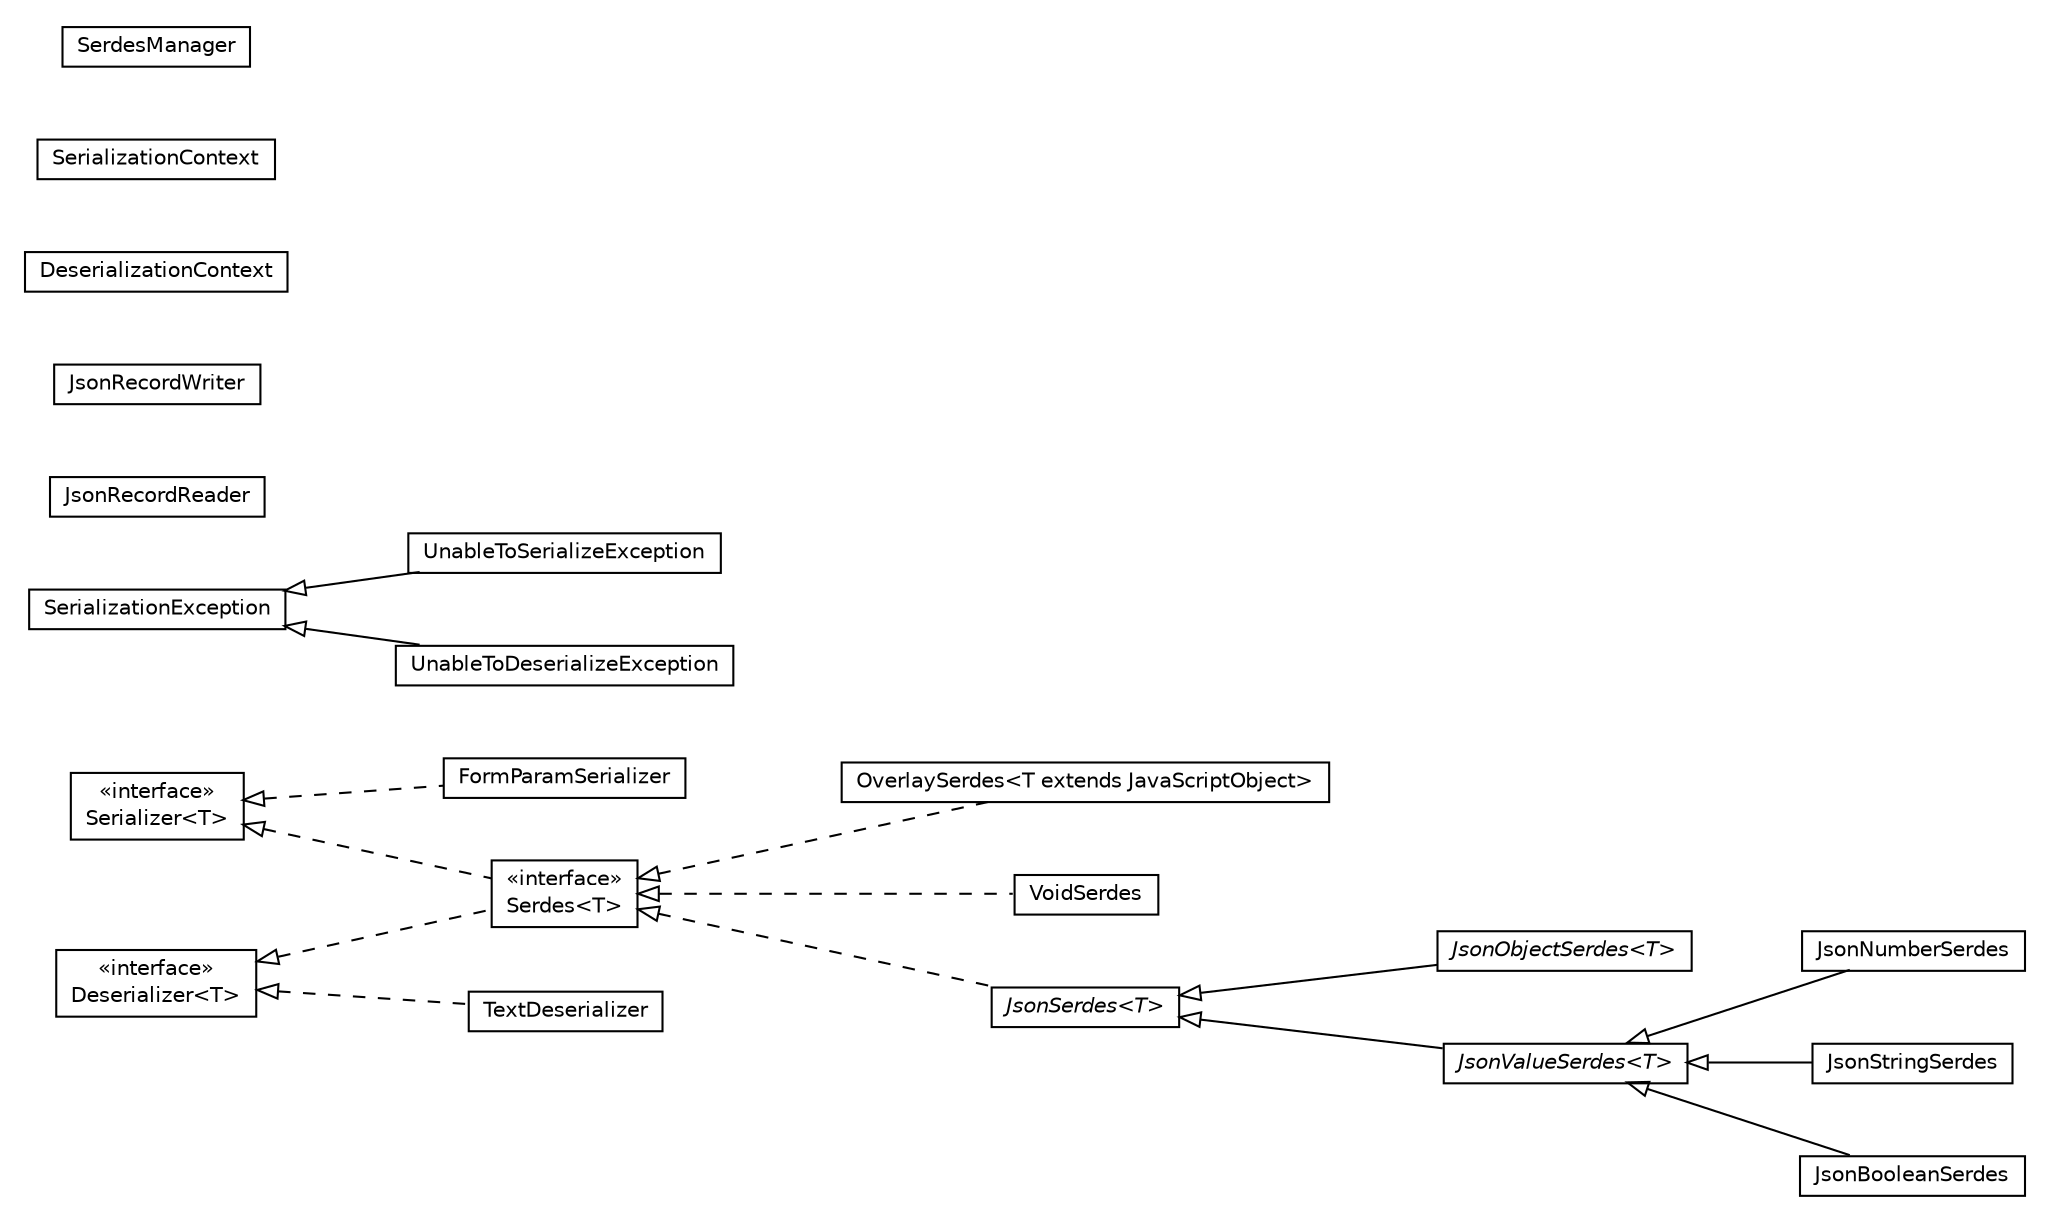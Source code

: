 #!/usr/local/bin/dot
#
# Class diagram 
# Generated by UMLGraph version R5_6-24-gf6e263 (http://www.umlgraph.org/)
#

digraph G {
	edge [fontname="Helvetica",fontsize=10,labelfontname="Helvetica",labelfontsize=10];
	node [fontname="Helvetica",fontsize=10,shape=plaintext];
	nodesep=0.25;
	ranksep=0.5;
	rankdir=LR;
	// org.turbogwt.core.http.client.serialization.FormParamSerializer
	c109 [label=<<table title="org.turbogwt.core.http.client.serialization.FormParamSerializer" border="0" cellborder="1" cellspacing="0" cellpadding="2" port="p" href="./FormParamSerializer.html">
		<tr><td><table border="0" cellspacing="0" cellpadding="1">
<tr><td align="center" balign="center"> FormParamSerializer </td></tr>
		</table></td></tr>
		</table>>, URL="./FormParamSerializer.html", fontname="Helvetica", fontcolor="black", fontsize=10.0];
	// org.turbogwt.core.http.client.serialization.UnableToSerializeException
	c110 [label=<<table title="org.turbogwt.core.http.client.serialization.UnableToSerializeException" border="0" cellborder="1" cellspacing="0" cellpadding="2" port="p" href="./UnableToSerializeException.html">
		<tr><td><table border="0" cellspacing="0" cellpadding="1">
<tr><td align="center" balign="center"> UnableToSerializeException </td></tr>
		</table></td></tr>
		</table>>, URL="./UnableToSerializeException.html", fontname="Helvetica", fontcolor="black", fontsize=10.0];
	// org.turbogwt.core.http.client.serialization.JsonNumberSerdes
	c111 [label=<<table title="org.turbogwt.core.http.client.serialization.JsonNumberSerdes" border="0" cellborder="1" cellspacing="0" cellpadding="2" port="p" href="./JsonNumberSerdes.html">
		<tr><td><table border="0" cellspacing="0" cellpadding="1">
<tr><td align="center" balign="center"> JsonNumberSerdes </td></tr>
		</table></td></tr>
		</table>>, URL="./JsonNumberSerdes.html", fontname="Helvetica", fontcolor="black", fontsize=10.0];
	// org.turbogwt.core.http.client.serialization.JsonRecordReader
	c112 [label=<<table title="org.turbogwt.core.http.client.serialization.JsonRecordReader" border="0" cellborder="1" cellspacing="0" cellpadding="2" port="p" href="./JsonRecordReader.html">
		<tr><td><table border="0" cellspacing="0" cellpadding="1">
<tr><td align="center" balign="center"> JsonRecordReader </td></tr>
		</table></td></tr>
		</table>>, URL="./JsonRecordReader.html", fontname="Helvetica", fontcolor="black", fontsize=10.0];
	// org.turbogwt.core.http.client.serialization.JsonObjectSerdes<T>
	c113 [label=<<table title="org.turbogwt.core.http.client.serialization.JsonObjectSerdes" border="0" cellborder="1" cellspacing="0" cellpadding="2" port="p" href="./JsonObjectSerdes.html">
		<tr><td><table border="0" cellspacing="0" cellpadding="1">
<tr><td align="center" balign="center"><font face="Helvetica-Oblique"> JsonObjectSerdes&lt;T&gt; </font></td></tr>
		</table></td></tr>
		</table>>, URL="./JsonObjectSerdes.html", fontname="Helvetica", fontcolor="black", fontsize=10.0];
	// org.turbogwt.core.http.client.serialization.OverlaySerdes<T extends com.google.gwt.core.client.JavaScriptObject>
	c114 [label=<<table title="org.turbogwt.core.http.client.serialization.OverlaySerdes" border="0" cellborder="1" cellspacing="0" cellpadding="2" port="p" href="./OverlaySerdes.html">
		<tr><td><table border="0" cellspacing="0" cellpadding="1">
<tr><td align="center" balign="center"> OverlaySerdes&lt;T extends JavaScriptObject&gt; </td></tr>
		</table></td></tr>
		</table>>, URL="./OverlaySerdes.html", fontname="Helvetica", fontcolor="black", fontsize=10.0];
	// org.turbogwt.core.http.client.serialization.UnableToDeserializeException
	c115 [label=<<table title="org.turbogwt.core.http.client.serialization.UnableToDeserializeException" border="0" cellborder="1" cellspacing="0" cellpadding="2" port="p" href="./UnableToDeserializeException.html">
		<tr><td><table border="0" cellspacing="0" cellpadding="1">
<tr><td align="center" balign="center"> UnableToDeserializeException </td></tr>
		</table></td></tr>
		</table>>, URL="./UnableToDeserializeException.html", fontname="Helvetica", fontcolor="black", fontsize=10.0];
	// org.turbogwt.core.http.client.serialization.VoidSerdes
	c116 [label=<<table title="org.turbogwt.core.http.client.serialization.VoidSerdes" border="0" cellborder="1" cellspacing="0" cellpadding="2" port="p" href="./VoidSerdes.html">
		<tr><td><table border="0" cellspacing="0" cellpadding="1">
<tr><td align="center" balign="center"> VoidSerdes </td></tr>
		</table></td></tr>
		</table>>, URL="./VoidSerdes.html", fontname="Helvetica", fontcolor="black", fontsize=10.0];
	// org.turbogwt.core.http.client.serialization.JsonRecordWriter
	c117 [label=<<table title="org.turbogwt.core.http.client.serialization.JsonRecordWriter" border="0" cellborder="1" cellspacing="0" cellpadding="2" port="p" href="./JsonRecordWriter.html">
		<tr><td><table border="0" cellspacing="0" cellpadding="1">
<tr><td align="center" balign="center"> JsonRecordWriter </td></tr>
		</table></td></tr>
		</table>>, URL="./JsonRecordWriter.html", fontname="Helvetica", fontcolor="black", fontsize=10.0];
	// org.turbogwt.core.http.client.serialization.TextDeserializer
	c118 [label=<<table title="org.turbogwt.core.http.client.serialization.TextDeserializer" border="0" cellborder="1" cellspacing="0" cellpadding="2" port="p" href="./TextDeserializer.html">
		<tr><td><table border="0" cellspacing="0" cellpadding="1">
<tr><td align="center" balign="center"> TextDeserializer </td></tr>
		</table></td></tr>
		</table>>, URL="./TextDeserializer.html", fontname="Helvetica", fontcolor="black", fontsize=10.0];
	// org.turbogwt.core.http.client.serialization.JsonStringSerdes
	c119 [label=<<table title="org.turbogwt.core.http.client.serialization.JsonStringSerdes" border="0" cellborder="1" cellspacing="0" cellpadding="2" port="p" href="./JsonStringSerdes.html">
		<tr><td><table border="0" cellspacing="0" cellpadding="1">
<tr><td align="center" balign="center"> JsonStringSerdes </td></tr>
		</table></td></tr>
		</table>>, URL="./JsonStringSerdes.html", fontname="Helvetica", fontcolor="black", fontsize=10.0];
	// org.turbogwt.core.http.client.serialization.JsonSerdes<T>
	c120 [label=<<table title="org.turbogwt.core.http.client.serialization.JsonSerdes" border="0" cellborder="1" cellspacing="0" cellpadding="2" port="p" href="./JsonSerdes.html">
		<tr><td><table border="0" cellspacing="0" cellpadding="1">
<tr><td align="center" balign="center"><font face="Helvetica-Oblique"> JsonSerdes&lt;T&gt; </font></td></tr>
		</table></td></tr>
		</table>>, URL="./JsonSerdes.html", fontname="Helvetica", fontcolor="black", fontsize=10.0];
	// org.turbogwt.core.http.client.serialization.JsonValueSerdes<T>
	c121 [label=<<table title="org.turbogwt.core.http.client.serialization.JsonValueSerdes" border="0" cellborder="1" cellspacing="0" cellpadding="2" port="p" href="./JsonValueSerdes.html">
		<tr><td><table border="0" cellspacing="0" cellpadding="1">
<tr><td align="center" balign="center"><font face="Helvetica-Oblique"> JsonValueSerdes&lt;T&gt; </font></td></tr>
		</table></td></tr>
		</table>>, URL="./JsonValueSerdes.html", fontname="Helvetica", fontcolor="black", fontsize=10.0];
	// org.turbogwt.core.http.client.serialization.JsonBooleanSerdes
	c122 [label=<<table title="org.turbogwt.core.http.client.serialization.JsonBooleanSerdes" border="0" cellborder="1" cellspacing="0" cellpadding="2" port="p" href="./JsonBooleanSerdes.html">
		<tr><td><table border="0" cellspacing="0" cellpadding="1">
<tr><td align="center" balign="center"> JsonBooleanSerdes </td></tr>
		</table></td></tr>
		</table>>, URL="./JsonBooleanSerdes.html", fontname="Helvetica", fontcolor="black", fontsize=10.0];
	// org.turbogwt.core.http.client.serialization.DeserializationContext
	c123 [label=<<table title="org.turbogwt.core.http.client.serialization.DeserializationContext" border="0" cellborder="1" cellspacing="0" cellpadding="2" port="p" href="./DeserializationContext.html">
		<tr><td><table border="0" cellspacing="0" cellpadding="1">
<tr><td align="center" balign="center"> DeserializationContext </td></tr>
		</table></td></tr>
		</table>>, URL="./DeserializationContext.html", fontname="Helvetica", fontcolor="black", fontsize=10.0];
	// org.turbogwt.core.http.client.serialization.SerializationContext
	c124 [label=<<table title="org.turbogwt.core.http.client.serialization.SerializationContext" border="0" cellborder="1" cellspacing="0" cellpadding="2" port="p" href="./SerializationContext.html">
		<tr><td><table border="0" cellspacing="0" cellpadding="1">
<tr><td align="center" balign="center"> SerializationContext </td></tr>
		</table></td></tr>
		</table>>, URL="./SerializationContext.html", fontname="Helvetica", fontcolor="black", fontsize=10.0];
	// org.turbogwt.core.http.client.serialization.SerializationException
	c125 [label=<<table title="org.turbogwt.core.http.client.serialization.SerializationException" border="0" cellborder="1" cellspacing="0" cellpadding="2" port="p" href="./SerializationException.html">
		<tr><td><table border="0" cellspacing="0" cellpadding="1">
<tr><td align="center" balign="center"> SerializationException </td></tr>
		</table></td></tr>
		</table>>, URL="./SerializationException.html", fontname="Helvetica", fontcolor="black", fontsize=10.0];
	// org.turbogwt.core.http.client.serialization.Serdes<T>
	c126 [label=<<table title="org.turbogwt.core.http.client.serialization.Serdes" border="0" cellborder="1" cellspacing="0" cellpadding="2" port="p" href="./Serdes.html">
		<tr><td><table border="0" cellspacing="0" cellpadding="1">
<tr><td align="center" balign="center"> &#171;interface&#187; </td></tr>
<tr><td align="center" balign="center"> Serdes&lt;T&gt; </td></tr>
		</table></td></tr>
		</table>>, URL="./Serdes.html", fontname="Helvetica", fontcolor="black", fontsize=10.0];
	// org.turbogwt.core.http.client.serialization.Deserializer<T>
	c127 [label=<<table title="org.turbogwt.core.http.client.serialization.Deserializer" border="0" cellborder="1" cellspacing="0" cellpadding="2" port="p" href="./Deserializer.html">
		<tr><td><table border="0" cellspacing="0" cellpadding="1">
<tr><td align="center" balign="center"> &#171;interface&#187; </td></tr>
<tr><td align="center" balign="center"> Deserializer&lt;T&gt; </td></tr>
		</table></td></tr>
		</table>>, URL="./Deserializer.html", fontname="Helvetica", fontcolor="black", fontsize=10.0];
	// org.turbogwt.core.http.client.serialization.Serializer<T>
	c128 [label=<<table title="org.turbogwt.core.http.client.serialization.Serializer" border="0" cellborder="1" cellspacing="0" cellpadding="2" port="p" href="./Serializer.html">
		<tr><td><table border="0" cellspacing="0" cellpadding="1">
<tr><td align="center" balign="center"> &#171;interface&#187; </td></tr>
<tr><td align="center" balign="center"> Serializer&lt;T&gt; </td></tr>
		</table></td></tr>
		</table>>, URL="./Serializer.html", fontname="Helvetica", fontcolor="black", fontsize=10.0];
	// org.turbogwt.core.http.client.serialization.SerdesManager
	c129 [label=<<table title="org.turbogwt.core.http.client.serialization.SerdesManager" border="0" cellborder="1" cellspacing="0" cellpadding="2" port="p" href="./SerdesManager.html">
		<tr><td><table border="0" cellspacing="0" cellpadding="1">
<tr><td align="center" balign="center"> SerdesManager </td></tr>
		</table></td></tr>
		</table>>, URL="./SerdesManager.html", fontname="Helvetica", fontcolor="black", fontsize=10.0];
	//org.turbogwt.core.http.client.serialization.FormParamSerializer implements org.turbogwt.core.http.client.serialization.Serializer<T>
	c128:p -> c109:p [dir=back,arrowtail=empty,style=dashed];
	//org.turbogwt.core.http.client.serialization.UnableToSerializeException extends org.turbogwt.core.http.client.serialization.SerializationException
	c125:p -> c110:p [dir=back,arrowtail=empty];
	//org.turbogwt.core.http.client.serialization.JsonNumberSerdes extends org.turbogwt.core.http.client.serialization.JsonValueSerdes<java.lang.Number>
	c121:p -> c111:p [dir=back,arrowtail=empty];
	//org.turbogwt.core.http.client.serialization.JsonObjectSerdes<T> extends org.turbogwt.core.http.client.serialization.JsonSerdes<T>
	c120:p -> c113:p [dir=back,arrowtail=empty];
	//org.turbogwt.core.http.client.serialization.OverlaySerdes<T extends com.google.gwt.core.client.JavaScriptObject> implements org.turbogwt.core.http.client.serialization.Serdes<T>
	c126:p -> c114:p [dir=back,arrowtail=empty,style=dashed];
	//org.turbogwt.core.http.client.serialization.UnableToDeserializeException extends org.turbogwt.core.http.client.serialization.SerializationException
	c125:p -> c115:p [dir=back,arrowtail=empty];
	//org.turbogwt.core.http.client.serialization.VoidSerdes implements org.turbogwt.core.http.client.serialization.Serdes<T>
	c126:p -> c116:p [dir=back,arrowtail=empty,style=dashed];
	//org.turbogwt.core.http.client.serialization.TextDeserializer implements org.turbogwt.core.http.client.serialization.Deserializer<T>
	c127:p -> c118:p [dir=back,arrowtail=empty,style=dashed];
	//org.turbogwt.core.http.client.serialization.JsonStringSerdes extends org.turbogwt.core.http.client.serialization.JsonValueSerdes<java.lang.String>
	c121:p -> c119:p [dir=back,arrowtail=empty];
	//org.turbogwt.core.http.client.serialization.JsonSerdes<T> implements org.turbogwt.core.http.client.serialization.Serdes<T>
	c126:p -> c120:p [dir=back,arrowtail=empty,style=dashed];
	//org.turbogwt.core.http.client.serialization.JsonValueSerdes<T> extends org.turbogwt.core.http.client.serialization.JsonSerdes<T>
	c120:p -> c121:p [dir=back,arrowtail=empty];
	//org.turbogwt.core.http.client.serialization.JsonBooleanSerdes extends org.turbogwt.core.http.client.serialization.JsonValueSerdes<java.lang.Boolean>
	c121:p -> c122:p [dir=back,arrowtail=empty];
	//org.turbogwt.core.http.client.serialization.Serdes<T> implements org.turbogwt.core.http.client.serialization.Deserializer<T>
	c127:p -> c126:p [dir=back,arrowtail=empty,style=dashed];
	//org.turbogwt.core.http.client.serialization.Serdes<T> implements org.turbogwt.core.http.client.serialization.Serializer<T>
	c128:p -> c126:p [dir=back,arrowtail=empty,style=dashed];
}

